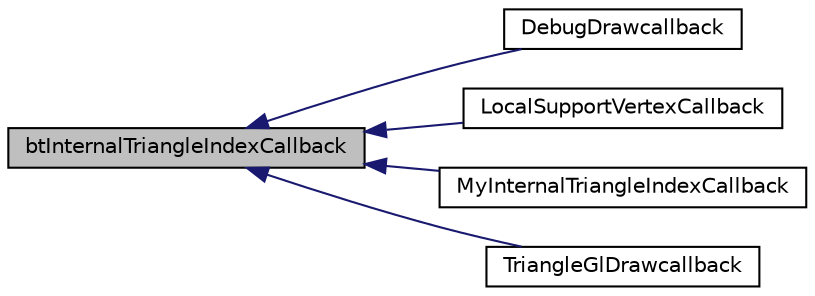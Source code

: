 digraph "btInternalTriangleIndexCallback"
{
  edge [fontname="Helvetica",fontsize="10",labelfontname="Helvetica",labelfontsize="10"];
  node [fontname="Helvetica",fontsize="10",shape=record];
  rankdir="LR";
  Node1 [label="btInternalTriangleIndexCallback",height=0.2,width=0.4,color="black", fillcolor="grey75", style="filled", fontcolor="black"];
  Node1 -> Node2 [dir="back",color="midnightblue",fontsize="10",style="solid",fontname="Helvetica"];
  Node2 [label="DebugDrawcallback",height=0.2,width=0.4,color="black", fillcolor="white", style="filled",URL="$class_debug_drawcallback.html"];
  Node1 -> Node3 [dir="back",color="midnightblue",fontsize="10",style="solid",fontname="Helvetica"];
  Node3 [label="LocalSupportVertexCallback",height=0.2,width=0.4,color="black", fillcolor="white", style="filled",URL="$class_local_support_vertex_callback.html"];
  Node1 -> Node4 [dir="back",color="midnightblue",fontsize="10",style="solid",fontname="Helvetica"];
  Node4 [label="MyInternalTriangleIndexCallback",height=0.2,width=0.4,color="black", fillcolor="white", style="filled",URL="$struct_my_internal_triangle_index_callback.html"];
  Node1 -> Node5 [dir="back",color="midnightblue",fontsize="10",style="solid",fontname="Helvetica"];
  Node5 [label="TriangleGlDrawcallback",height=0.2,width=0.4,color="black", fillcolor="white", style="filled",URL="$class_triangle_gl_drawcallback.html"];
}
